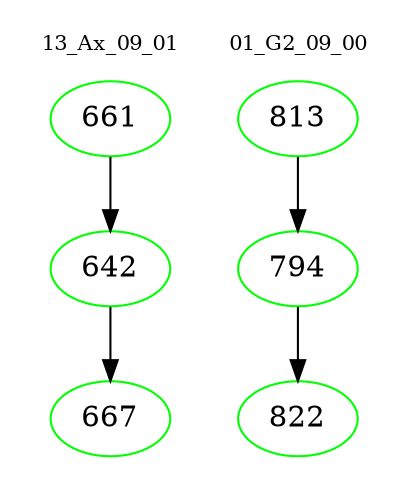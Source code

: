 digraph{
subgraph cluster_0 {
color = white
label = "13_Ax_09_01";
fontsize=10;
T0_661 [label="661", color="green"]
T0_661 -> T0_642 [color="black"]
T0_642 [label="642", color="green"]
T0_642 -> T0_667 [color="black"]
T0_667 [label="667", color="green"]
}
subgraph cluster_1 {
color = white
label = "01_G2_09_00";
fontsize=10;
T1_813 [label="813", color="green"]
T1_813 -> T1_794 [color="black"]
T1_794 [label="794", color="green"]
T1_794 -> T1_822 [color="black"]
T1_822 [label="822", color="green"]
}
}
